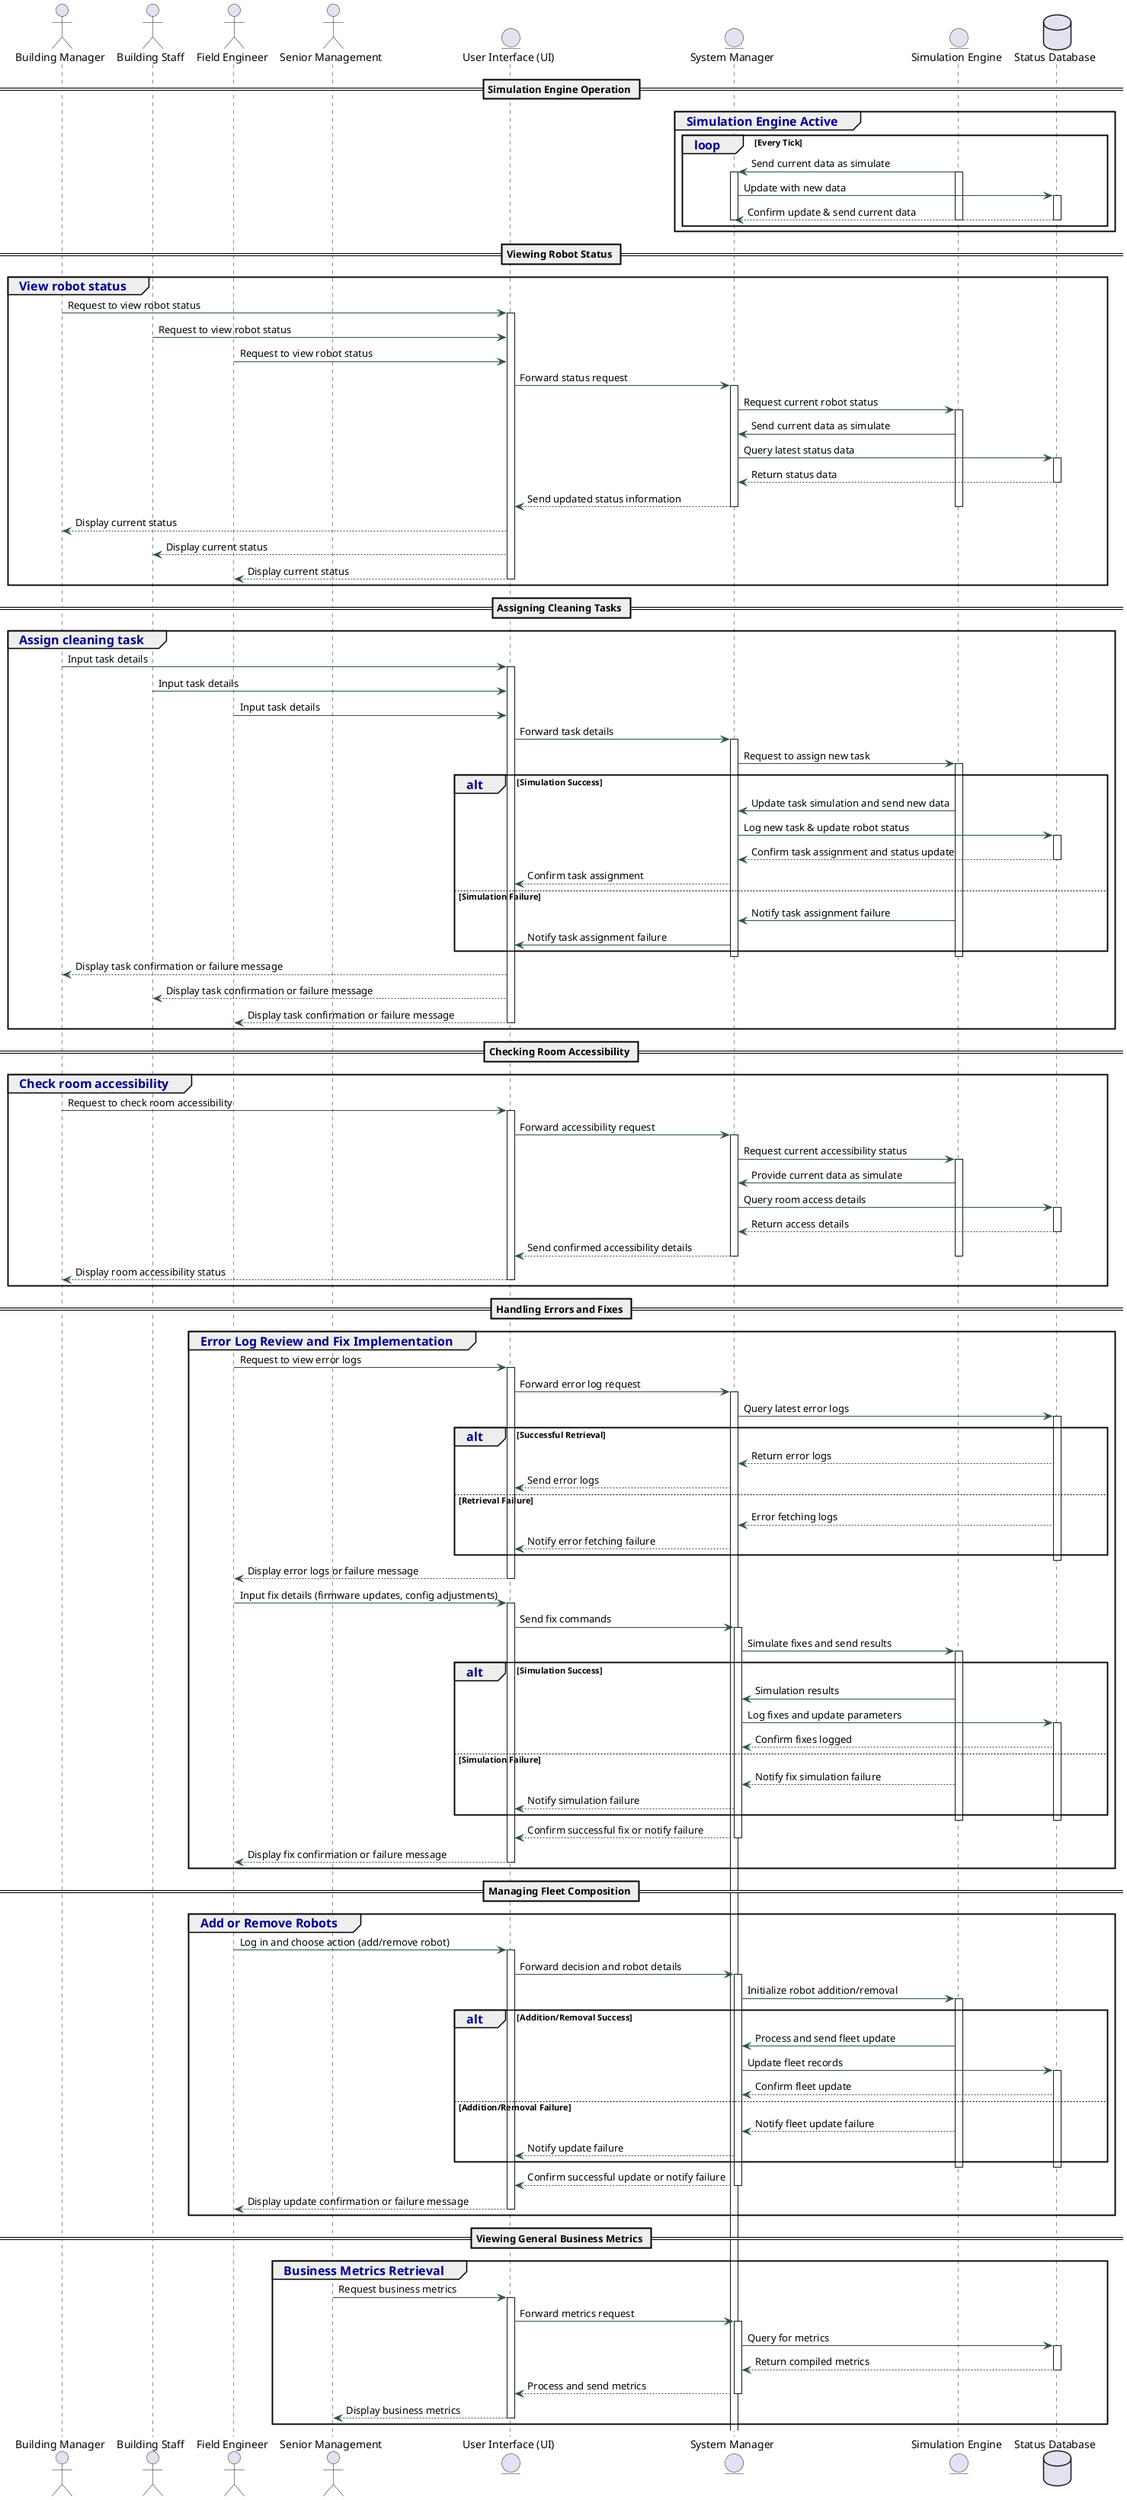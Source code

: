 @startuml
' Define actors and entities 
actor "Building Manager" as BM
actor "Building Staff" as BS
actor "Field Engineer" as FE
actor "Senior Management" as SM
entity "User Interface (UI)" as UI
entity "System Manager" as SMgr
entity "Simulation Engine" as SimEng
database "Status Database" as SDB

skinparam participantPadding 20
skinparam boxPadding 10
skinparam arrowColor DarkSlateGray
skinparam actorBorderColor DeepSkyBlue
skinparam lifelineBorderColor gray
skinparam sequenceGroupHeaderFontColor DarkBlue
skinparam sequenceGroupHeaderFontSize 16
skinparam sequenceGroupHeaderFontStyle bold

' Continuous operation of the Simulation Engine
== Simulation Engine Operation ==
group Simulation Engine Active
    ' Simulation Engine continuously updates System Manager with real-time data
    loop Every Tick
        SimEng -> SMgr : Send current data as simulate
        activate SimEng
        activate SMgr
        SMgr -> SDB : Update with new data
        activate SDB
        SDB --> SMgr : Confirm update & send current data
        deactivate SDB
        deactivate SMgr
        deactivate SimEng
    end
end

' Viewing the status of robots by various users
== Viewing Robot Status ==
group View robot status
    ' Users request robot status which is retrieved from the Simulation Engine via the System Manager
    BM -> UI : Request to view robot status
    activate UI
    BS -> UI : Request to view robot status
    FE -> UI : Request to view robot status
    UI -> SMgr : Forward status request
    activate SMgr
    SMgr -> SimEng : Request current robot status
    activate SimEng
    SimEng -> SMgr : Send current data as simulate
    SMgr -> SDB : Query latest status data
    activate SDB
    SDB --> SMgr : Return status data
    deactivate SDB
    SMgr --> UI : Send updated status information
    deactivate SimEng
    deactivate SMgr
    UI --> BM : Display current status
    UI --> BS : Display current status
    UI --> FE : Display current status
    deactivate UI
end

' Assigning cleaning tasks including error handling for simulation failures
== Assigning Cleaning Tasks ==
group Assign cleaning task
    ' Building Manager, Staff, or Field Engineer inputs task details which are processed by the Simulation Engine
    BM -> UI : Input task details
    activate UI
    BS -> UI : Input task details
    FE -> UI : Input task details
    UI -> SMgr : Forward task details
    activate SMgr
    SMgr -> SimEng : Request to assign new task
    activate SimEng
    ' Handle simulation results: success updates the database, failure returns an error
    alt Simulation Success
        SimEng -> SMgr : Update task simulation and send new data
        SMgr -> SDB : Log new task & update robot status
        activate SDB
        SDB --> SMgr : Confirm task assignment and status update
        deactivate SDB
        SMgr --> UI : Confirm task assignment
    else Simulation Failure
        SimEng -> SMgr : Notify task assignment failure
        SMgr -> UI : Notify task assignment failure
    end
    deactivate SimEng
    deactivate SMgr
    UI --> BM : Display task confirmation or failure message
    UI --> BS : Display task confirmation or failure message
    UI --> FE : Display task confirmation or failure message
    deactivate UI
end

' Checking room accessibility based on real-time simulation data
== Checking Room Accessibility ==
group Check room accessibility
    ' Building Manager requests room accessibility which is checked through simulation
    BM -> UI : Request to check room accessibility
    activate UI
    UI -> SMgr : Forward accessibility request
    activate SMgr
    SMgr -> SimEng : Request current accessibility status
    activate SimEng
    SimEng -> SMgr : Provide current data as simulate
    SMgr -> SDB : Query room access details
    activate SDB
    SDB --> SMgr : Return access details
    deactivate SDB
    SMgr --> UI : Send confirmed accessibility details
    deactivate SimEng
    deactivate SMgr
    UI --> BM : Display room accessibility status
    deactivate UI
end

' Handling errors and managing fixes within the system
== Handling Errors and Fixes ==
group Error Log Review and Fix Implementation
    ' Field Engineer requests error logs which may lead to fix actions
    FE -> UI : Request to view error logs
    activate UI
    UI -> SMgr : Forward error log request
    activate SMgr
    SMgr -> SDB : Query latest error logs
    activate SDB
    ' Error log retrieval: handling successful and failed data fetch scenarios
    alt Successful Retrieval
        SDB --> SMgr : Return error logs
        SMgr --> UI : Send error logs
    else Retrieval Failure
        SDB --> SMgr : Error fetching logs
        SMgr --> UI : Notify error fetching failure
    end
    deactivate SDB
    UI --> FE : Display error logs or failure message
    deactivate UI
    ' Fixes are based on error logs and involve simulation to test solutions
    FE -> UI : Input fix details (firmware updates, config adjustments)
    activate UI
    UI -> SMgr : Send fix commands
    activate SMgr
    SMgr -> SimEng : Simulate fixes and send results
    activate SimEng
    ' Simulation of fixes: handling outcomes
    alt Simulation Success
        SimEng -> SMgr : Simulation results
        SMgr -> SDB : Log fixes and update parameters
        activate SDB
        SDB --> SMgr : Confirm fixes logged
    else Simulation Failure
        SimEng --> SMgr : Notify fix simulation failure
        SMgr --> UI : Notify simulation failure
    end
    deactivate SDB
    deactivate SimEng
    SMgr --> UI : Confirm successful fix or notify failure
    deactivate SMgr
    UI --> FE : Display fix confirmation or failure message
    deactivate UI
end

' Managing the composition of the robot fleet based on user decisions
== Managing Fleet Composition ==
group Add or Remove Robots
    ' Field Engineer logs in to add or remove robots, which involves simulation for validation
    FE -> UI : Log in and choose action (add/remove robot)
    activate UI
    UI -> SMgr : Forward decision and robot details
    activate SMgr
    SMgr -> SimEng : Initialize robot addition/removal
    activate SimEng
    ' Handling the addition or removal of robots: success updates database, failure informs user
    alt Addition/Removal Success
        SimEng -> SMgr : Process and send fleet update
        SMgr -> SDB : Update fleet records
        activate SDB
        SDB --> SMgr : Confirm fleet update
    else Addition/Removal Failure
        SimEng --> SMgr : Notify fleet update failure
        SMgr --> UI : Notify update failure
    end
    deactivate SDB
    deactivate SimEng
    SMgr --> UI : Confirm successful update or notify failure
    deactivate SMgr
    UI --> FE : Display update confirmation or failure message
    deactivate UI
end

' Business metrics viewing for senior management, showing system-wide data
== Viewing General Business Metrics ==
group Business Metrics Retrieval
    ' Senior Management requests business metrics, which are fetched from the database
    SM -> UI : Request business metrics
    activate UI
    UI -> SMgr : Forward metrics request
    activate SMgr
    SMgr -> SDB : Query for metrics
    activate SDB
    ' Retrieve and process business metrics for display
    SDB --> SMgr : Return compiled metrics
    deactivate SDB
    SMgr --> UI : Process and send metrics
    deactivate SMgr
    UI --> SM : Display business metrics
    deactivate UI
end

@enduml
